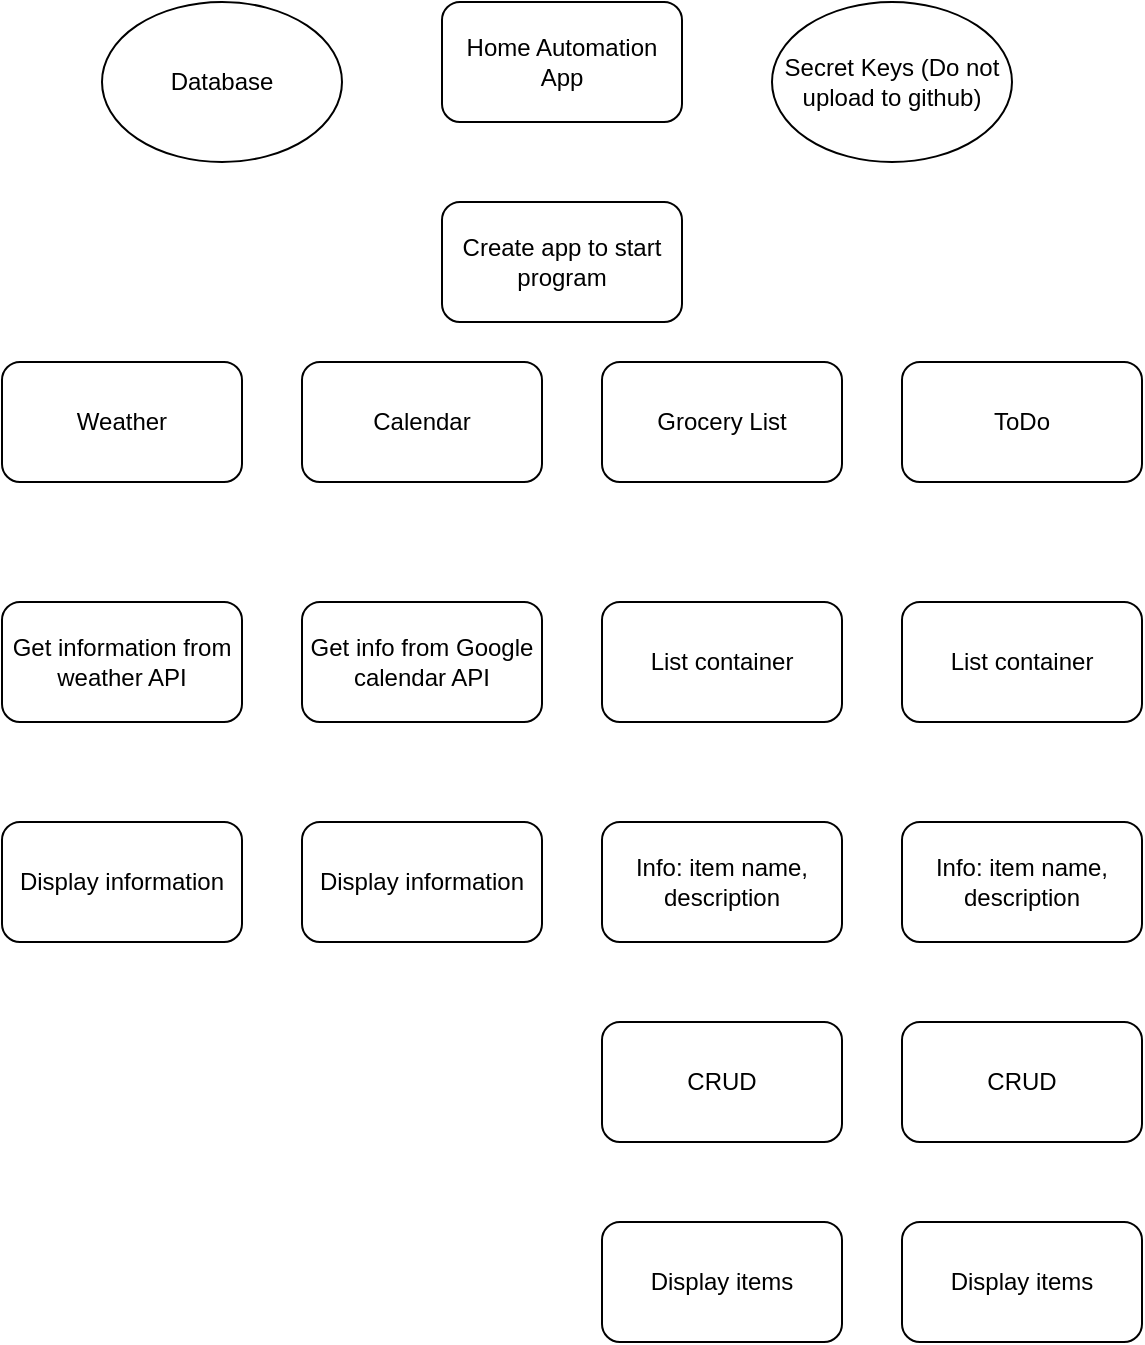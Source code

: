 <mxfile version="13.3.1" type="google"><diagram id="U57mCsvqCf0j3qUWF5SH" name="Page-1"><mxGraphModel dx="582" dy="1602" grid="1" gridSize="10" guides="1" tooltips="1" connect="1" arrows="1" fold="1" page="1" pageScale="1" pageWidth="850" pageHeight="1100" math="0" shadow="0"><root><mxCell id="0"/><mxCell id="1" parent="0"/><mxCell id="IXSaTzdfyVYUUg5dlfVt-1" value="Home Automation App" style="rounded=1;whiteSpace=wrap;html=1;" vertex="1" parent="1"><mxGeometry x="260" y="60" width="120" height="60" as="geometry"/></mxCell><mxCell id="IXSaTzdfyVYUUg5dlfVt-2" value="Create app to start program" style="rounded=1;whiteSpace=wrap;html=1;" vertex="1" parent="1"><mxGeometry x="260" y="160" width="120" height="60" as="geometry"/></mxCell><mxCell id="IXSaTzdfyVYUUg5dlfVt-3" value="ToDo" style="rounded=1;whiteSpace=wrap;html=1;" vertex="1" parent="1"><mxGeometry x="490" y="240" width="120" height="60" as="geometry"/></mxCell><mxCell id="IXSaTzdfyVYUUg5dlfVt-4" value="Grocery List" style="rounded=1;whiteSpace=wrap;html=1;" vertex="1" parent="1"><mxGeometry x="340" y="240" width="120" height="60" as="geometry"/></mxCell><mxCell id="IXSaTzdfyVYUUg5dlfVt-5" value="Calendar" style="rounded=1;whiteSpace=wrap;html=1;" vertex="1" parent="1"><mxGeometry x="190" y="240" width="120" height="60" as="geometry"/></mxCell><mxCell id="IXSaTzdfyVYUUg5dlfVt-6" value="Weather" style="rounded=1;whiteSpace=wrap;html=1;" vertex="1" parent="1"><mxGeometry x="40" y="240" width="120" height="60" as="geometry"/></mxCell><mxCell id="IXSaTzdfyVYUUg5dlfVt-7" value="Database" style="ellipse;whiteSpace=wrap;html=1;" vertex="1" parent="1"><mxGeometry x="90" y="60" width="120" height="80" as="geometry"/></mxCell><mxCell id="IXSaTzdfyVYUUg5dlfVt-8" value="Secret Keys (Do not upload to github)" style="ellipse;whiteSpace=wrap;html=1;" vertex="1" parent="1"><mxGeometry x="425" y="60" width="120" height="80" as="geometry"/></mxCell><mxCell id="IXSaTzdfyVYUUg5dlfVt-9" value="Get information from weather API" style="rounded=1;whiteSpace=wrap;html=1;" vertex="1" parent="1"><mxGeometry x="40" y="360" width="120" height="60" as="geometry"/></mxCell><mxCell id="IXSaTzdfyVYUUg5dlfVt-10" value="Get info from Google calendar API" style="rounded=1;whiteSpace=wrap;html=1;" vertex="1" parent="1"><mxGeometry x="190" y="360" width="120" height="60" as="geometry"/></mxCell><mxCell id="IXSaTzdfyVYUUg5dlfVt-11" value="List container" style="rounded=1;whiteSpace=wrap;html=1;" vertex="1" parent="1"><mxGeometry x="490" y="360" width="120" height="60" as="geometry"/></mxCell><mxCell id="IXSaTzdfyVYUUg5dlfVt-12" value="List container" style="rounded=1;whiteSpace=wrap;html=1;" vertex="1" parent="1"><mxGeometry x="340" y="360" width="120" height="60" as="geometry"/></mxCell><mxCell id="IXSaTzdfyVYUUg5dlfVt-13" value="Display information" style="rounded=1;whiteSpace=wrap;html=1;" vertex="1" parent="1"><mxGeometry x="40" y="470" width="120" height="60" as="geometry"/></mxCell><mxCell id="IXSaTzdfyVYUUg5dlfVt-14" value="Display information" style="rounded=1;whiteSpace=wrap;html=1;" vertex="1" parent="1"><mxGeometry x="190" y="470" width="120" height="60" as="geometry"/></mxCell><mxCell id="IXSaTzdfyVYUUg5dlfVt-15" value="Display items" style="rounded=1;whiteSpace=wrap;html=1;" vertex="1" parent="1"><mxGeometry x="490" y="670" width="120" height="60" as="geometry"/></mxCell><mxCell id="IXSaTzdfyVYUUg5dlfVt-16" value="Display items" style="rounded=1;whiteSpace=wrap;html=1;" vertex="1" parent="1"><mxGeometry x="340" y="670" width="120" height="60" as="geometry"/></mxCell><mxCell id="IXSaTzdfyVYUUg5dlfVt-17" value="CRUD" style="rounded=1;whiteSpace=wrap;html=1;" vertex="1" parent="1"><mxGeometry x="490" y="570" width="120" height="60" as="geometry"/></mxCell><mxCell id="IXSaTzdfyVYUUg5dlfVt-18" value="CRUD" style="rounded=1;whiteSpace=wrap;html=1;" vertex="1" parent="1"><mxGeometry x="340" y="570" width="120" height="60" as="geometry"/></mxCell><mxCell id="IXSaTzdfyVYUUg5dlfVt-19" value="Info: item name, description" style="rounded=1;whiteSpace=wrap;html=1;" vertex="1" parent="1"><mxGeometry x="490" y="470" width="120" height="60" as="geometry"/></mxCell><mxCell id="IXSaTzdfyVYUUg5dlfVt-20" value="Info: item name, description" style="rounded=1;whiteSpace=wrap;html=1;" vertex="1" parent="1"><mxGeometry x="340" y="470" width="120" height="60" as="geometry"/></mxCell></root></mxGraphModel></diagram></mxfile>